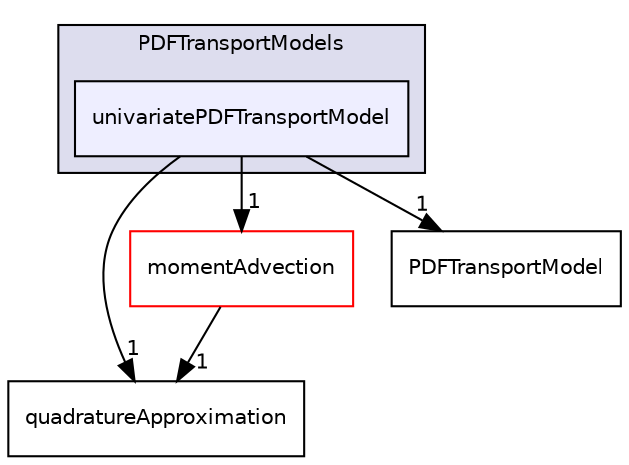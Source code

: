 digraph "univariatePDFTransportModel" {
  bgcolor=transparent;
  compound=true
  node [ fontsize="10", fontname="Helvetica"];
  edge [ labelfontsize="10", labelfontname="Helvetica"];
  subgraph clusterdir_a2511ae0788c5bf3ef079489002b5a51 {
    graph [ bgcolor="#ddddee", pencolor="black", label="PDFTransportModels" fontname="Helvetica", fontsize="10", URL="dir_a2511ae0788c5bf3ef079489002b5a51.html"]
  dir_67267f5a91ed640e67510f5791a1c825 [shape=box, label="univariatePDFTransportModel", style="filled", fillcolor="#eeeeff", pencolor="black", URL="dir_67267f5a91ed640e67510f5791a1c825.html"];
  }
  dir_9d10a745d1d113d9472c5830c2cbe4f5 [shape=box label="quadratureApproximation" URL="dir_9d10a745d1d113d9472c5830c2cbe4f5.html"];
  dir_1a1d8e7a8fbc26c9783a2a4005a1b47e [shape=box label="momentAdvection" color="red" URL="dir_1a1d8e7a8fbc26c9783a2a4005a1b47e.html"];
  dir_c7bb23c4c35074ff6c3bb01ead78aaa0 [shape=box label="PDFTransportModel" URL="dir_c7bb23c4c35074ff6c3bb01ead78aaa0.html"];
  dir_67267f5a91ed640e67510f5791a1c825->dir_9d10a745d1d113d9472c5830c2cbe4f5 [headlabel="1", labeldistance=1.5 headhref="dir_000089_000077.html"];
  dir_67267f5a91ed640e67510f5791a1c825->dir_1a1d8e7a8fbc26c9783a2a4005a1b47e [headlabel="1", labeldistance=1.5 headhref="dir_000089_000086.html"];
  dir_67267f5a91ed640e67510f5791a1c825->dir_c7bb23c4c35074ff6c3bb01ead78aaa0 [headlabel="1", labeldistance=1.5 headhref="dir_000089_000075.html"];
  dir_1a1d8e7a8fbc26c9783a2a4005a1b47e->dir_9d10a745d1d113d9472c5830c2cbe4f5 [headlabel="1", labeldistance=1.5 headhref="dir_000086_000077.html"];
}
